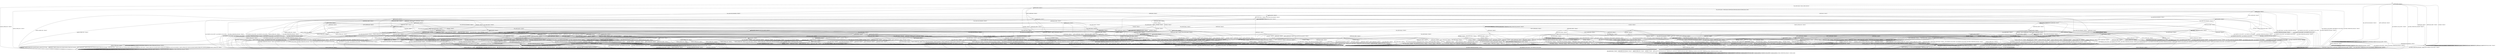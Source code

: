 digraph h10 {
s0 [label="s0"];
s1 [label="s1"];
s2 [label="s2"];
s6 [label="s6"];
s10 [label="s10"];
s59 [label="s59"];
s3 [label="s3"];
s4 [label="s4"];
s7 [label="s7"];
s8 [label="s8"];
s9 [label="s9"];
s11 [label="s11"];
s12 [label="s12"];
s5 [label="s5"];
s13 [label="s13"];
s14 [label="s14"];
s15 [label="s15"];
s16 [label="s16"];
s26 [label="s26"];
s27 [label="s27"];
s28 [label="s28"];
s29 [label="s29"];
s30 [label="s30"];
s31 [label="s31"];
s45 [label="s45"];
s17 [label="s17"];
s18 [label="s18"];
s19 [label="s19"];
s32 [label="s32"];
s33 [label="s33"];
s34 [label="s34"];
s41 [label="s41"];
s42 [label="s42"];
s46 [label="s46"];
s52 [label="s52"];
s60 [label="s60"];
s62 [label="s62"];
s67 [label="s67"];
s20 [label="s20"];
s21 [label="s21"];
s22 [label="s22"];
s23 [label="s23"];
s24 [label="s24"];
s35 [label="s35"];
s36 [label="s36"];
s43 [label="s43"];
s47 [label="s47"];
s48 [label="s48"];
s53 [label="s53"];
s61 [label="s61"];
s63 [label="s63"];
s65 [label="s65"];
s70 [label="s70"];
s71 [label="s71"];
s25 [label="s25"];
s37 [label="s37"];
s38 [label="s38"];
s39 [label="s39"];
s40 [label="s40"];
s49 [label="s49"];
s50 [label="s50"];
s51 [label="s51"];
s54 [label="s54"];
s55 [label="s55"];
s64 [label="s64"];
s72 [label="s72"];
s44 [label="s44"];
s56 [label="s56"];
s57 [label="s57"];
s58 [label="s58"];
s66 [label="s66"];
s68 [label="s68"];
s69 [label="s69"];
s0 -> s1 [label="RSA_CLIENT_HELLO / HELLO_VERIFY_REQUEST"];
s0 -> s2 [label="RSA_CLIENT_KEY_EXCHANGE / TIMEOUT"];
s0 -> s10 [label="CHANGE_CIPHER_SPEC / TIMEOUT"];
s0 -> s59 [label="FINISHED / TIMEOUT"];
s0 -> s0 [label="APPLICATION / TIMEOUT"];
s0 -> s59 [label="CERTIFICATE / TIMEOUT"];
s0 -> s2 [label="EMPTY_CERTIFICATE / TIMEOUT"];
s0 -> s59 [label="CERTIFICATE_VERIFY / TIMEOUT"];
s0 -> s6 [label="Alert(WARNING,CLOSE_NOTIFY) / TIMEOUT"];
s0 -> s6 [label="Alert(FATAL,UNEXPECTED_MESSAGE) / TIMEOUT"];
s1 -> s3 [label="RSA_CLIENT_HELLO / SERVER_HELLO,CERTIFICATE,CERTIFICATE_REQUEST,SERVER_HELLO_DONE"];
s1 -> s4 [label="RSA_CLIENT_KEY_EXCHANGE / TIMEOUT"];
s1 -> s10 [label="CHANGE_CIPHER_SPEC / TIMEOUT"];
s1 -> s8 [label="FINISHED / TIMEOUT"];
s1 -> s1 [label="APPLICATION / TIMEOUT"];
s1 -> s12 [label="CERTIFICATE / TIMEOUT"];
s1 -> s11 [label="EMPTY_CERTIFICATE / TIMEOUT"];
s1 -> s8 [label="CERTIFICATE_VERIFY / TIMEOUT"];
s1 -> s6 [label="Alert(WARNING,CLOSE_NOTIFY) / Alert(WARNING,CLOSE_NOTIFY)"];
s1 -> s6 [label="Alert(FATAL,UNEXPECTED_MESSAGE) / TIMEOUT"];
s2 -> s2 [label="RSA_CLIENT_HELLO / TIMEOUT"];
s2 -> s59 [label="RSA_CLIENT_KEY_EXCHANGE / TIMEOUT"];
s2 -> s9 [label="CHANGE_CIPHER_SPEC / TIMEOUT"];
s2 -> s2 [label="FINISHED / TIMEOUT"];
s2 -> s2 [label="APPLICATION / TIMEOUT"];
s2 -> s2 [label="CERTIFICATE / TIMEOUT"];
s2 -> s2 [label="EMPTY_CERTIFICATE / TIMEOUT"];
s2 -> s2 [label="CERTIFICATE_VERIFY / TIMEOUT"];
s2 -> s6 [label="Alert(WARNING,CLOSE_NOTIFY) / TIMEOUT"];
s2 -> s6 [label="Alert(FATAL,UNEXPECTED_MESSAGE) / TIMEOUT"];
s6 -> s7 [label="RSA_CLIENT_HELLO / TIMEOUT"];
s6 -> s7 [label="RSA_CLIENT_KEY_EXCHANGE / TIMEOUT"];
s6 -> s7 [label="CHANGE_CIPHER_SPEC / TIMEOUT"];
s6 -> s7 [label="FINISHED / TIMEOUT"];
s6 -> s7 [label="APPLICATION / TIMEOUT"];
s6 -> s7 [label="CERTIFICATE / TIMEOUT"];
s6 -> s7 [label="EMPTY_CERTIFICATE / TIMEOUT"];
s6 -> s7 [label="CERTIFICATE_VERIFY / TIMEOUT"];
s6 -> s7 [label="Alert(WARNING,CLOSE_NOTIFY) / TIMEOUT"];
s6 -> s7 [label="Alert(FATAL,UNEXPECTED_MESSAGE) / TIMEOUT"];
s10 -> s10 [label="RSA_CLIENT_HELLO / TIMEOUT"];
s10 -> s10 [label="RSA_CLIENT_KEY_EXCHANGE / TIMEOUT"];
s10 -> s10 [label="CHANGE_CIPHER_SPEC / TIMEOUT"];
s10 -> s10 [label="FINISHED / TIMEOUT"];
s10 -> s10 [label="APPLICATION / TIMEOUT"];
s10 -> s10 [label="CERTIFICATE / TIMEOUT"];
s10 -> s10 [label="EMPTY_CERTIFICATE / TIMEOUT"];
s10 -> s10 [label="CERTIFICATE_VERIFY / TIMEOUT"];
s10 -> s10 [label="Alert(WARNING,CLOSE_NOTIFY) / TIMEOUT"];
s10 -> s10 [label="Alert(FATAL,UNEXPECTED_MESSAGE) / TIMEOUT"];
s59 -> s59 [label="RSA_CLIENT_HELLO / TIMEOUT"];
s59 -> s59 [label="RSA_CLIENT_KEY_EXCHANGE / TIMEOUT"];
s59 -> s10 [label="CHANGE_CIPHER_SPEC / TIMEOUT"];
s59 -> s59 [label="FINISHED / TIMEOUT"];
s59 -> s59 [label="APPLICATION / TIMEOUT"];
s59 -> s59 [label="CERTIFICATE / TIMEOUT"];
s59 -> s59 [label="EMPTY_CERTIFICATE / TIMEOUT"];
s59 -> s59 [label="CERTIFICATE_VERIFY / TIMEOUT"];
s59 -> s6 [label="Alert(WARNING,CLOSE_NOTIFY) / TIMEOUT"];
s59 -> s6 [label="Alert(FATAL,UNEXPECTED_MESSAGE) / TIMEOUT"];
s3 -> s6 [label="RSA_CLIENT_HELLO / Alert(FATAL,UNEXPECTED_MESSAGE)"];
s3 -> s13 [label="RSA_CLIENT_KEY_EXCHANGE / TIMEOUT"];
s3 -> s10 [label="CHANGE_CIPHER_SPEC / TIMEOUT"];
s3 -> s8 [label="FINISHED / TIMEOUT"];
s3 -> s3 [label="APPLICATION / TIMEOUT"];
s3 -> s26 [label="CERTIFICATE / TIMEOUT"];
s3 -> s14 [label="EMPTY_CERTIFICATE / TIMEOUT"];
s3 -> s8 [label="CERTIFICATE_VERIFY / TIMEOUT"];
s3 -> s6 [label="Alert(WARNING,CLOSE_NOTIFY) / Alert(WARNING,CLOSE_NOTIFY)"];
s3 -> s6 [label="Alert(FATAL,UNEXPECTED_MESSAGE) / TIMEOUT"];
s4 -> s30 [label="RSA_CLIENT_HELLO / TIMEOUT"];
s4 -> s8 [label="RSA_CLIENT_KEY_EXCHANGE / TIMEOUT"];
s4 -> s5 [label="CHANGE_CIPHER_SPEC / TIMEOUT"];
s4 -> s15 [label="FINISHED / TIMEOUT"];
s4 -> s4 [label="APPLICATION / TIMEOUT"];
s4 -> s27 [label="CERTIFICATE / TIMEOUT"];
s4 -> s27 [label="EMPTY_CERTIFICATE / TIMEOUT"];
s4 -> s45 [label="CERTIFICATE_VERIFY / TIMEOUT"];
s4 -> s6 [label="Alert(WARNING,CLOSE_NOTIFY) / Alert(WARNING,CLOSE_NOTIFY)"];
s4 -> s6 [label="Alert(FATAL,UNEXPECTED_MESSAGE) / TIMEOUT"];
s7 -> s7 [label="RSA_CLIENT_HELLO / SOCKET_CLOSED"];
s7 -> s7 [label="RSA_CLIENT_KEY_EXCHANGE / SOCKET_CLOSED"];
s7 -> s7 [label="CHANGE_CIPHER_SPEC / SOCKET_CLOSED"];
s7 -> s7 [label="FINISHED / SOCKET_CLOSED"];
s7 -> s7 [label="APPLICATION / SOCKET_CLOSED"];
s7 -> s7 [label="CERTIFICATE / SOCKET_CLOSED"];
s7 -> s7 [label="EMPTY_CERTIFICATE / SOCKET_CLOSED"];
s7 -> s7 [label="CERTIFICATE_VERIFY / SOCKET_CLOSED"];
s7 -> s7 [label="Alert(WARNING,CLOSE_NOTIFY) / SOCKET_CLOSED"];
s7 -> s7 [label="Alert(FATAL,UNEXPECTED_MESSAGE) / SOCKET_CLOSED"];
s8 -> s8 [label="RSA_CLIENT_HELLO / TIMEOUT"];
s8 -> s8 [label="RSA_CLIENT_KEY_EXCHANGE / TIMEOUT"];
s8 -> s10 [label="CHANGE_CIPHER_SPEC / TIMEOUT"];
s8 -> s8 [label="FINISHED / TIMEOUT"];
s8 -> s8 [label="APPLICATION / TIMEOUT"];
s8 -> s8 [label="CERTIFICATE / TIMEOUT"];
s8 -> s8 [label="EMPTY_CERTIFICATE / TIMEOUT"];
s8 -> s8 [label="CERTIFICATE_VERIFY / TIMEOUT"];
s8 -> s6 [label="Alert(WARNING,CLOSE_NOTIFY) / Alert(WARNING,CLOSE_NOTIFY)"];
s8 -> s6 [label="Alert(FATAL,UNEXPECTED_MESSAGE) / TIMEOUT"];
s9 -> s6 [label="RSA_CLIENT_HELLO / TIMEOUT"];
s9 -> s6 [label="RSA_CLIENT_KEY_EXCHANGE / TIMEOUT"];
s9 -> s10 [label="CHANGE_CIPHER_SPEC / TIMEOUT"];
s9 -> s6 [label="FINISHED / TIMEOUT"];
s9 -> s9 [label="APPLICATION / TIMEOUT"];
s9 -> s6 [label="CERTIFICATE / TIMEOUT"];
s9 -> s6 [label="EMPTY_CERTIFICATE / TIMEOUT"];
s9 -> s6 [label="CERTIFICATE_VERIFY / TIMEOUT"];
s9 -> s9 [label="Alert(WARNING,CLOSE_NOTIFY) / TIMEOUT"];
s9 -> s9 [label="Alert(FATAL,UNEXPECTED_MESSAGE) / TIMEOUT"];
s11 -> s31 [label="RSA_CLIENT_HELLO / TIMEOUT"];
s11 -> s27 [label="RSA_CLIENT_KEY_EXCHANGE / TIMEOUT"];
s11 -> s5 [label="CHANGE_CIPHER_SPEC / TIMEOUT"];
s11 -> s16 [label="FINISHED / TIMEOUT"];
s11 -> s11 [label="APPLICATION / TIMEOUT"];
s11 -> s8 [label="CERTIFICATE / TIMEOUT"];
s11 -> s8 [label="EMPTY_CERTIFICATE / TIMEOUT"];
s11 -> s28 [label="CERTIFICATE_VERIFY / TIMEOUT"];
s11 -> s6 [label="Alert(WARNING,CLOSE_NOTIFY) / Alert(WARNING,CLOSE_NOTIFY)"];
s11 -> s6 [label="Alert(FATAL,UNEXPECTED_MESSAGE) / TIMEOUT"];
s12 -> s12 [label="RSA_CLIENT_HELLO / TIMEOUT"];
s12 -> s26 [label="RSA_CLIENT_KEY_EXCHANGE / TIMEOUT"];
s12 -> s10 [label="CHANGE_CIPHER_SPEC / TIMEOUT"];
s12 -> s29 [label="FINISHED / TIMEOUT"];
s12 -> s12 [label="APPLICATION / TIMEOUT"];
s12 -> s8 [label="CERTIFICATE / TIMEOUT"];
s12 -> s8 [label="EMPTY_CERTIFICATE / TIMEOUT"];
s12 -> s28 [label="CERTIFICATE_VERIFY / TIMEOUT"];
s12 -> s6 [label="Alert(WARNING,CLOSE_NOTIFY) / Alert(WARNING,CLOSE_NOTIFY)"];
s12 -> s6 [label="Alert(FATAL,UNEXPECTED_MESSAGE) / TIMEOUT"];
s5 -> s6 [label="RSA_CLIENT_HELLO / Alert(FATAL,UNEXPECTED_MESSAGE)"];
s5 -> s6 [label="RSA_CLIENT_KEY_EXCHANGE / Alert(FATAL,UNEXPECTED_MESSAGE)"];
s5 -> s10 [label="CHANGE_CIPHER_SPEC / TIMEOUT"];
s5 -> s6 [label="FINISHED / Alert(FATAL,UNEXPECTED_MESSAGE)"];
s5 -> s5 [label="APPLICATION / TIMEOUT"];
s5 -> s6 [label="CERTIFICATE / Alert(FATAL,UNEXPECTED_MESSAGE)"];
s5 -> s6 [label="EMPTY_CERTIFICATE / Alert(FATAL,UNEXPECTED_MESSAGE)"];
s5 -> s6 [label="CERTIFICATE_VERIFY / Alert(FATAL,UNEXPECTED_MESSAGE)"];
s5 -> s5 [label="Alert(WARNING,CLOSE_NOTIFY) / TIMEOUT"];
s5 -> s5 [label="Alert(FATAL,UNEXPECTED_MESSAGE) / TIMEOUT"];
s13 -> s30 [label="RSA_CLIENT_HELLO / TIMEOUT"];
s13 -> s8 [label="RSA_CLIENT_KEY_EXCHANGE / TIMEOUT"];
s13 -> s17 [label="CHANGE_CIPHER_SPEC / TIMEOUT"];
s13 -> s15 [label="FINISHED / TIMEOUT"];
s13 -> s13 [label="APPLICATION / TIMEOUT"];
s13 -> s32 [label="CERTIFICATE / TIMEOUT"];
s13 -> s13 [label="EMPTY_CERTIFICATE / TIMEOUT"];
s13 -> s18 [label="CERTIFICATE_VERIFY / TIMEOUT"];
s13 -> s6 [label="Alert(WARNING,CLOSE_NOTIFY) / Alert(WARNING,CLOSE_NOTIFY)"];
s13 -> s6 [label="Alert(FATAL,UNEXPECTED_MESSAGE) / TIMEOUT"];
s14 -> s31 [label="RSA_CLIENT_HELLO / TIMEOUT"];
s14 -> s13 [label="RSA_CLIENT_KEY_EXCHANGE / TIMEOUT"];
s14 -> s5 [label="CHANGE_CIPHER_SPEC / TIMEOUT"];
s14 -> s16 [label="FINISHED / TIMEOUT"];
s14 -> s14 [label="APPLICATION / TIMEOUT"];
s14 -> s8 [label="CERTIFICATE / TIMEOUT"];
s14 -> s8 [label="EMPTY_CERTIFICATE / TIMEOUT"];
s14 -> s19 [label="CERTIFICATE_VERIFY / TIMEOUT"];
s14 -> s6 [label="Alert(WARNING,CLOSE_NOTIFY) / Alert(WARNING,CLOSE_NOTIFY)"];
s14 -> s6 [label="Alert(FATAL,UNEXPECTED_MESSAGE) / TIMEOUT"];
s15 -> s33 [label="RSA_CLIENT_HELLO / TIMEOUT"];
s15 -> s8 [label="RSA_CLIENT_KEY_EXCHANGE / TIMEOUT"];
s15 -> s5 [label="CHANGE_CIPHER_SPEC / TIMEOUT"];
s15 -> s8 [label="FINISHED / TIMEOUT"];
s15 -> s15 [label="APPLICATION / TIMEOUT"];
s15 -> s46 [label="CERTIFICATE / TIMEOUT"];
s15 -> s46 [label="EMPTY_CERTIFICATE / TIMEOUT"];
s15 -> s67 [label="CERTIFICATE_VERIFY / TIMEOUT"];
s15 -> s6 [label="Alert(WARNING,CLOSE_NOTIFY) / Alert(WARNING,CLOSE_NOTIFY)"];
s15 -> s6 [label="Alert(FATAL,UNEXPECTED_MESSAGE) / TIMEOUT"];
s16 -> s34 [label="RSA_CLIENT_HELLO / TIMEOUT"];
s16 -> s46 [label="RSA_CLIENT_KEY_EXCHANGE / TIMEOUT"];
s16 -> s5 [label="CHANGE_CIPHER_SPEC / TIMEOUT"];
s16 -> s8 [label="FINISHED / TIMEOUT"];
s16 -> s16 [label="APPLICATION / TIMEOUT"];
s16 -> s8 [label="CERTIFICATE / TIMEOUT"];
s16 -> s8 [label="EMPTY_CERTIFICATE / TIMEOUT"];
s16 -> s60 [label="CERTIFICATE_VERIFY / TIMEOUT"];
s16 -> s6 [label="Alert(WARNING,CLOSE_NOTIFY) / Alert(WARNING,CLOSE_NOTIFY)"];
s16 -> s6 [label="Alert(FATAL,UNEXPECTED_MESSAGE) / TIMEOUT"];
s26 -> s12 [label="RSA_CLIENT_HELLO / TIMEOUT"];
s26 -> s8 [label="RSA_CLIENT_KEY_EXCHANGE / TIMEOUT"];
s26 -> s10 [label="CHANGE_CIPHER_SPEC / TIMEOUT"];
s26 -> s29 [label="FINISHED / TIMEOUT"];
s26 -> s26 [label="APPLICATION / TIMEOUT"];
s26 -> s8 [label="CERTIFICATE / TIMEOUT"];
s26 -> s8 [label="EMPTY_CERTIFICATE / TIMEOUT"];
s26 -> s62 [label="CERTIFICATE_VERIFY / TIMEOUT"];
s26 -> s6 [label="Alert(WARNING,CLOSE_NOTIFY) / Alert(WARNING,CLOSE_NOTIFY)"];
s26 -> s6 [label="Alert(FATAL,UNEXPECTED_MESSAGE) / TIMEOUT"];
s27 -> s41 [label="RSA_CLIENT_HELLO / TIMEOUT"];
s27 -> s8 [label="RSA_CLIENT_KEY_EXCHANGE / TIMEOUT"];
s27 -> s5 [label="CHANGE_CIPHER_SPEC / TIMEOUT"];
s27 -> s46 [label="FINISHED / TIMEOUT"];
s27 -> s27 [label="APPLICATION / TIMEOUT"];
s27 -> s8 [label="CERTIFICATE / TIMEOUT"];
s27 -> s8 [label="EMPTY_CERTIFICATE / TIMEOUT"];
s27 -> s62 [label="CERTIFICATE_VERIFY / TIMEOUT"];
s27 -> s6 [label="Alert(WARNING,CLOSE_NOTIFY) / Alert(WARNING,CLOSE_NOTIFY)"];
s27 -> s6 [label="Alert(FATAL,UNEXPECTED_MESSAGE) / TIMEOUT"];
s28 -> s42 [label="RSA_CLIENT_HELLO / TIMEOUT"];
s28 -> s62 [label="RSA_CLIENT_KEY_EXCHANGE / TIMEOUT"];
s28 -> s5 [label="CHANGE_CIPHER_SPEC / TIMEOUT"];
s28 -> s60 [label="FINISHED / TIMEOUT"];
s28 -> s28 [label="APPLICATION / TIMEOUT"];
s28 -> s8 [label="CERTIFICATE / TIMEOUT"];
s28 -> s8 [label="EMPTY_CERTIFICATE / TIMEOUT"];
s28 -> s8 [label="CERTIFICATE_VERIFY / TIMEOUT"];
s28 -> s6 [label="Alert(WARNING,CLOSE_NOTIFY) / Alert(WARNING,CLOSE_NOTIFY)"];
s28 -> s6 [label="Alert(FATAL,UNEXPECTED_MESSAGE) / TIMEOUT"];
s29 -> s29 [label="RSA_CLIENT_HELLO / TIMEOUT"];
s29 -> s68 [label="RSA_CLIENT_KEY_EXCHANGE / TIMEOUT"];
s29 -> s10 [label="CHANGE_CIPHER_SPEC / TIMEOUT"];
s29 -> s8 [label="FINISHED / TIMEOUT"];
s29 -> s29 [label="APPLICATION / TIMEOUT"];
s29 -> s8 [label="CERTIFICATE / TIMEOUT"];
s29 -> s8 [label="EMPTY_CERTIFICATE / TIMEOUT"];
s29 -> s60 [label="CERTIFICATE_VERIFY / TIMEOUT"];
s29 -> s6 [label="Alert(WARNING,CLOSE_NOTIFY) / Alert(WARNING,CLOSE_NOTIFY)"];
s29 -> s6 [label="Alert(FATAL,UNEXPECTED_MESSAGE) / TIMEOUT"];
s30 -> s8 [label="RSA_CLIENT_HELLO / TIMEOUT"];
s30 -> s8 [label="RSA_CLIENT_KEY_EXCHANGE / TIMEOUT"];
s30 -> s5 [label="CHANGE_CIPHER_SPEC / TIMEOUT"];
s30 -> s33 [label="FINISHED / TIMEOUT"];
s30 -> s30 [label="APPLICATION / TIMEOUT"];
s30 -> s41 [label="CERTIFICATE / TIMEOUT"];
s30 -> s41 [label="EMPTY_CERTIFICATE / TIMEOUT"];
s30 -> s52 [label="CERTIFICATE_VERIFY / TIMEOUT"];
s30 -> s6 [label="Alert(WARNING,CLOSE_NOTIFY) / Alert(WARNING,CLOSE_NOTIFY)"];
s30 -> s6 [label="Alert(FATAL,UNEXPECTED_MESSAGE) / TIMEOUT"];
s31 -> s8 [label="RSA_CLIENT_HELLO / TIMEOUT"];
s31 -> s41 [label="RSA_CLIENT_KEY_EXCHANGE / TIMEOUT"];
s31 -> s5 [label="CHANGE_CIPHER_SPEC / TIMEOUT"];
s31 -> s34 [label="FINISHED / TIMEOUT"];
s31 -> s31 [label="APPLICATION / TIMEOUT"];
s31 -> s8 [label="CERTIFICATE / TIMEOUT"];
s31 -> s8 [label="EMPTY_CERTIFICATE / TIMEOUT"];
s31 -> s42 [label="CERTIFICATE_VERIFY / TIMEOUT"];
s31 -> s6 [label="Alert(WARNING,CLOSE_NOTIFY) / Alert(WARNING,CLOSE_NOTIFY)"];
s31 -> s6 [label="Alert(FATAL,UNEXPECTED_MESSAGE) / TIMEOUT"];
s45 -> s52 [label="RSA_CLIENT_HELLO / TIMEOUT"];
s45 -> s8 [label="RSA_CLIENT_KEY_EXCHANGE / TIMEOUT"];
s45 -> s5 [label="CHANGE_CIPHER_SPEC / TIMEOUT"];
s45 -> s67 [label="FINISHED / TIMEOUT"];
s45 -> s45 [label="APPLICATION / TIMEOUT"];
s45 -> s62 [label="CERTIFICATE / TIMEOUT"];
s45 -> s62 [label="EMPTY_CERTIFICATE / TIMEOUT"];
s45 -> s8 [label="CERTIFICATE_VERIFY / TIMEOUT"];
s45 -> s6 [label="Alert(WARNING,CLOSE_NOTIFY) / Alert(WARNING,CLOSE_NOTIFY)"];
s45 -> s6 [label="Alert(FATAL,UNEXPECTED_MESSAGE) / TIMEOUT"];
s17 -> s20 [label="RSA_CLIENT_HELLO / TIMEOUT"];
s17 -> s8 [label="RSA_CLIENT_KEY_EXCHANGE / TIMEOUT"];
s17 -> s10 [label="CHANGE_CIPHER_SPEC / TIMEOUT"];
s17 -> s21 [label="FINISHED / CHANGE_CIPHER_SPEC,FINISHED,CHANGE_CIPHER_SPEC,FINISHED"];
s17 -> s17 [label="APPLICATION / TIMEOUT"];
s17 -> s22 [label="CERTIFICATE / TIMEOUT"];
s17 -> s47 [label="EMPTY_CERTIFICATE / TIMEOUT"];
s17 -> s23 [label="CERTIFICATE_VERIFY / TIMEOUT"];
s17 -> s17 [label="Alert(WARNING,CLOSE_NOTIFY) / TIMEOUT"];
s17 -> s17 [label="Alert(FATAL,UNEXPECTED_MESSAGE) / TIMEOUT"];
s18 -> s35 [label="RSA_CLIENT_HELLO / TIMEOUT"];
s18 -> s8 [label="RSA_CLIENT_KEY_EXCHANGE / TIMEOUT"];
s18 -> s24 [label="CHANGE_CIPHER_SPEC / TIMEOUT"];
s18 -> s48 [label="FINISHED / TIMEOUT"];
s18 -> s18 [label="APPLICATION / TIMEOUT"];
s18 -> s61 [label="CERTIFICATE / TIMEOUT"];
s18 -> s61 [label="EMPTY_CERTIFICATE / TIMEOUT"];
s18 -> s8 [label="CERTIFICATE_VERIFY / TIMEOUT"];
s18 -> s6 [label="Alert(WARNING,CLOSE_NOTIFY) / Alert(WARNING,CLOSE_NOTIFY)"];
s18 -> s6 [label="Alert(FATAL,UNEXPECTED_MESSAGE) / TIMEOUT"];
s19 -> s36 [label="RSA_CLIENT_HELLO / TIMEOUT"];
s19 -> s61 [label="RSA_CLIENT_KEY_EXCHANGE / TIMEOUT"];
s19 -> s24 [label="CHANGE_CIPHER_SPEC / TIMEOUT"];
s19 -> s19 [label="FINISHED / TIMEOUT"];
s19 -> s19 [label="APPLICATION / TIMEOUT"];
s19 -> s8 [label="CERTIFICATE / TIMEOUT"];
s19 -> s8 [label="EMPTY_CERTIFICATE / TIMEOUT"];
s19 -> s8 [label="CERTIFICATE_VERIFY / TIMEOUT"];
s19 -> s6 [label="Alert(WARNING,CLOSE_NOTIFY) / Alert(WARNING,CLOSE_NOTIFY)"];
s19 -> s6 [label="Alert(FATAL,UNEXPECTED_MESSAGE) / TIMEOUT"];
s32 -> s41 [label="RSA_CLIENT_HELLO / TIMEOUT"];
s32 -> s8 [label="RSA_CLIENT_KEY_EXCHANGE / TIMEOUT"];
s32 -> s43 [label="CHANGE_CIPHER_SPEC / TIMEOUT"];
s32 -> s46 [label="FINISHED / TIMEOUT"];
s32 -> s32 [label="APPLICATION / TIMEOUT"];
s32 -> s8 [label="CERTIFICATE / TIMEOUT"];
s32 -> s8 [label="EMPTY_CERTIFICATE / TIMEOUT"];
s32 -> s32 [label="CERTIFICATE_VERIFY / TIMEOUT"];
s32 -> s6 [label="Alert(WARNING,CLOSE_NOTIFY) / Alert(WARNING,CLOSE_NOTIFY)"];
s32 -> s6 [label="Alert(FATAL,UNEXPECTED_MESSAGE) / TIMEOUT"];
s33 -> s8 [label="RSA_CLIENT_HELLO / TIMEOUT"];
s33 -> s8 [label="RSA_CLIENT_KEY_EXCHANGE / TIMEOUT"];
s33 -> s5 [label="CHANGE_CIPHER_SPEC / TIMEOUT"];
s33 -> s8 [label="FINISHED / TIMEOUT"];
s33 -> s33 [label="APPLICATION / TIMEOUT"];
s33 -> s53 [label="CERTIFICATE / TIMEOUT"];
s33 -> s53 [label="EMPTY_CERTIFICATE / TIMEOUT"];
s33 -> s70 [label="CERTIFICATE_VERIFY / TIMEOUT"];
s33 -> s6 [label="Alert(WARNING,CLOSE_NOTIFY) / Alert(WARNING,CLOSE_NOTIFY)"];
s33 -> s6 [label="Alert(FATAL,UNEXPECTED_MESSAGE) / TIMEOUT"];
s34 -> s8 [label="RSA_CLIENT_HELLO / TIMEOUT"];
s34 -> s53 [label="RSA_CLIENT_KEY_EXCHANGE / TIMEOUT"];
s34 -> s5 [label="CHANGE_CIPHER_SPEC / TIMEOUT"];
s34 -> s8 [label="FINISHED / TIMEOUT"];
s34 -> s34 [label="APPLICATION / TIMEOUT"];
s34 -> s8 [label="CERTIFICATE / TIMEOUT"];
s34 -> s8 [label="EMPTY_CERTIFICATE / TIMEOUT"];
s34 -> s63 [label="CERTIFICATE_VERIFY / TIMEOUT"];
s34 -> s6 [label="Alert(WARNING,CLOSE_NOTIFY) / Alert(WARNING,CLOSE_NOTIFY)"];
s34 -> s6 [label="Alert(FATAL,UNEXPECTED_MESSAGE) / TIMEOUT"];
s41 -> s8 [label="RSA_CLIENT_HELLO / TIMEOUT"];
s41 -> s8 [label="RSA_CLIENT_KEY_EXCHANGE / TIMEOUT"];
s41 -> s5 [label="CHANGE_CIPHER_SPEC / TIMEOUT"];
s41 -> s53 [label="FINISHED / TIMEOUT"];
s41 -> s41 [label="APPLICATION / TIMEOUT"];
s41 -> s8 [label="CERTIFICATE / TIMEOUT"];
s41 -> s8 [label="EMPTY_CERTIFICATE / TIMEOUT"];
s41 -> s65 [label="CERTIFICATE_VERIFY / TIMEOUT"];
s41 -> s6 [label="Alert(WARNING,CLOSE_NOTIFY) / Alert(WARNING,CLOSE_NOTIFY)"];
s41 -> s6 [label="Alert(FATAL,UNEXPECTED_MESSAGE) / TIMEOUT"];
s42 -> s8 [label="RSA_CLIENT_HELLO / TIMEOUT"];
s42 -> s65 [label="RSA_CLIENT_KEY_EXCHANGE / TIMEOUT"];
s42 -> s5 [label="CHANGE_CIPHER_SPEC / TIMEOUT"];
s42 -> s63 [label="FINISHED / TIMEOUT"];
s42 -> s42 [label="APPLICATION / TIMEOUT"];
s42 -> s8 [label="CERTIFICATE / TIMEOUT"];
s42 -> s8 [label="EMPTY_CERTIFICATE / TIMEOUT"];
s42 -> s8 [label="CERTIFICATE_VERIFY / TIMEOUT"];
s42 -> s6 [label="Alert(WARNING,CLOSE_NOTIFY) / Alert(WARNING,CLOSE_NOTIFY)"];
s42 -> s6 [label="Alert(FATAL,UNEXPECTED_MESSAGE) / TIMEOUT"];
s46 -> s53 [label="RSA_CLIENT_HELLO / TIMEOUT"];
s46 -> s8 [label="RSA_CLIENT_KEY_EXCHANGE / TIMEOUT"];
s46 -> s5 [label="CHANGE_CIPHER_SPEC / TIMEOUT"];
s46 -> s8 [label="FINISHED / TIMEOUT"];
s46 -> s46 [label="APPLICATION / TIMEOUT"];
s46 -> s8 [label="CERTIFICATE / TIMEOUT"];
s46 -> s8 [label="EMPTY_CERTIFICATE / TIMEOUT"];
s46 -> s71 [label="CERTIFICATE_VERIFY / TIMEOUT"];
s46 -> s6 [label="Alert(WARNING,CLOSE_NOTIFY) / Alert(WARNING,CLOSE_NOTIFY)"];
s46 -> s6 [label="Alert(FATAL,UNEXPECTED_MESSAGE) / TIMEOUT"];
s52 -> s8 [label="RSA_CLIENT_HELLO / TIMEOUT"];
s52 -> s8 [label="RSA_CLIENT_KEY_EXCHANGE / TIMEOUT"];
s52 -> s5 [label="CHANGE_CIPHER_SPEC / TIMEOUT"];
s52 -> s70 [label="FINISHED / TIMEOUT"];
s52 -> s52 [label="APPLICATION / TIMEOUT"];
s52 -> s65 [label="CERTIFICATE / TIMEOUT"];
s52 -> s65 [label="EMPTY_CERTIFICATE / TIMEOUT"];
s52 -> s8 [label="CERTIFICATE_VERIFY / TIMEOUT"];
s52 -> s6 [label="Alert(WARNING,CLOSE_NOTIFY) / Alert(WARNING,CLOSE_NOTIFY)"];
s52 -> s6 [label="Alert(FATAL,UNEXPECTED_MESSAGE) / TIMEOUT"];
s60 -> s63 [label="RSA_CLIENT_HELLO / TIMEOUT"];
s60 -> s71 [label="RSA_CLIENT_KEY_EXCHANGE / TIMEOUT"];
s60 -> s5 [label="CHANGE_CIPHER_SPEC / TIMEOUT"];
s60 -> s8 [label="FINISHED / TIMEOUT"];
s60 -> s60 [label="APPLICATION / TIMEOUT"];
s60 -> s8 [label="CERTIFICATE / TIMEOUT"];
s60 -> s8 [label="EMPTY_CERTIFICATE / TIMEOUT"];
s60 -> s8 [label="CERTIFICATE_VERIFY / TIMEOUT"];
s60 -> s6 [label="Alert(WARNING,CLOSE_NOTIFY) / Alert(WARNING,CLOSE_NOTIFY)"];
s60 -> s6 [label="Alert(FATAL,UNEXPECTED_MESSAGE) / TIMEOUT"];
s62 -> s42 [label="RSA_CLIENT_HELLO / TIMEOUT"];
s62 -> s32 [label="RSA_CLIENT_KEY_EXCHANGE / TIMEOUT"];
s62 -> s5 [label="CHANGE_CIPHER_SPEC / TIMEOUT"];
s62 -> s60 [label="FINISHED / TIMEOUT"];
s62 -> s62 [label="APPLICATION / TIMEOUT"];
s62 -> s8 [label="CERTIFICATE / TIMEOUT"];
s62 -> s8 [label="EMPTY_CERTIFICATE / TIMEOUT"];
s62 -> s8 [label="CERTIFICATE_VERIFY / TIMEOUT"];
s62 -> s6 [label="Alert(WARNING,CLOSE_NOTIFY) / Alert(WARNING,CLOSE_NOTIFY)"];
s62 -> s6 [label="Alert(FATAL,UNEXPECTED_MESSAGE) / TIMEOUT"];
s67 -> s70 [label="RSA_CLIENT_HELLO / TIMEOUT"];
s67 -> s8 [label="RSA_CLIENT_KEY_EXCHANGE / TIMEOUT"];
s67 -> s5 [label="CHANGE_CIPHER_SPEC / TIMEOUT"];
s67 -> s8 [label="FINISHED / TIMEOUT"];
s67 -> s67 [label="APPLICATION / TIMEOUT"];
s67 -> s71 [label="CERTIFICATE / TIMEOUT"];
s67 -> s71 [label="EMPTY_CERTIFICATE / TIMEOUT"];
s67 -> s8 [label="CERTIFICATE_VERIFY / TIMEOUT"];
s67 -> s6 [label="Alert(WARNING,CLOSE_NOTIFY) / Alert(WARNING,CLOSE_NOTIFY)"];
s67 -> s6 [label="Alert(FATAL,UNEXPECTED_MESSAGE) / TIMEOUT"];
s20 -> s8 [label="RSA_CLIENT_HELLO / TIMEOUT"];
s20 -> s8 [label="RSA_CLIENT_KEY_EXCHANGE / TIMEOUT"];
s20 -> s5 [label="CHANGE_CIPHER_SPEC / TIMEOUT"];
s20 -> s25 [label="FINISHED / TIMEOUT"];
s20 -> s8 [label="APPLICATION / TIMEOUT"];
s20 -> s49 [label="CERTIFICATE / TIMEOUT"];
s20 -> s49 [label="EMPTY_CERTIFICATE / TIMEOUT"];
s20 -> s50 [label="CERTIFICATE_VERIFY / TIMEOUT"];
s20 -> s6 [label="Alert(WARNING,CLOSE_NOTIFY) / Alert(WARNING,CLOSE_NOTIFY)"];
s20 -> s6 [label="Alert(FATAL,UNEXPECTED_MESSAGE) / TIMEOUT"];
s21 -> s21 [label="RSA_CLIENT_HELLO / TIMEOUT"];
s21 -> s21 [label="RSA_CLIENT_KEY_EXCHANGE / TIMEOUT"];
s21 -> s10 [label="CHANGE_CIPHER_SPEC / TIMEOUT"];
s21 -> s21 [label="FINISHED / TIMEOUT"];
s21 -> s6 [label="APPLICATION / APPLICATION"];
s21 -> s21 [label="CERTIFICATE / TIMEOUT"];
s21 -> s21 [label="EMPTY_CERTIFICATE / TIMEOUT"];
s21 -> s21 [label="CERTIFICATE_VERIFY / TIMEOUT"];
s21 -> s6 [label="Alert(WARNING,CLOSE_NOTIFY) / TIMEOUT"];
s21 -> s6 [label="Alert(FATAL,UNEXPECTED_MESSAGE) / TIMEOUT"];
s22 -> s49 [label="RSA_CLIENT_HELLO / TIMEOUT"];
s22 -> s8 [label="RSA_CLIENT_KEY_EXCHANGE / TIMEOUT"];
s22 -> s5 [label="CHANGE_CIPHER_SPEC / TIMEOUT"];
s22 -> s37 [label="FINISHED / TIMEOUT"];
s22 -> s8 [label="APPLICATION / TIMEOUT"];
s22 -> s8 [label="CERTIFICATE / TIMEOUT"];
s22 -> s8 [label="EMPTY_CERTIFICATE / TIMEOUT"];
s22 -> s38 [label="CERTIFICATE_VERIFY / TIMEOUT"];
s22 -> s6 [label="Alert(WARNING,CLOSE_NOTIFY) / Alert(WARNING,CLOSE_NOTIFY)"];
s22 -> s6 [label="Alert(FATAL,UNEXPECTED_MESSAGE) / TIMEOUT"];
s23 -> s39 [label="RSA_CLIENT_HELLO / TIMEOUT"];
s23 -> s8 [label="RSA_CLIENT_KEY_EXCHANGE / TIMEOUT"];
s23 -> s24 [label="CHANGE_CIPHER_SPEC / TIMEOUT"];
s23 -> s51 [label="FINISHED / TIMEOUT"];
s23 -> s8 [label="APPLICATION / TIMEOUT"];
s23 -> s40 [label="CERTIFICATE / TIMEOUT"];
s23 -> s40 [label="EMPTY_CERTIFICATE / TIMEOUT"];
s23 -> s8 [label="CERTIFICATE_VERIFY / TIMEOUT"];
s23 -> s6 [label="Alert(WARNING,CLOSE_NOTIFY) / Alert(WARNING,CLOSE_NOTIFY)"];
s23 -> s6 [label="Alert(FATAL,UNEXPECTED_MESSAGE) / TIMEOUT"];
s24 -> s6 [label="RSA_CLIENT_HELLO / Alert(FATAL,HANDSHAKE_FAILURE)"];
s24 -> s6 [label="RSA_CLIENT_KEY_EXCHANGE / Alert(FATAL,HANDSHAKE_FAILURE)"];
s24 -> s10 [label="CHANGE_CIPHER_SPEC / TIMEOUT"];
s24 -> s6 [label="FINISHED / Alert(FATAL,HANDSHAKE_FAILURE)"];
s24 -> s24 [label="APPLICATION / TIMEOUT"];
s24 -> s6 [label="CERTIFICATE / Alert(FATAL,HANDSHAKE_FAILURE)"];
s24 -> s6 [label="EMPTY_CERTIFICATE / Alert(FATAL,HANDSHAKE_FAILURE)"];
s24 -> s6 [label="CERTIFICATE_VERIFY / Alert(FATAL,HANDSHAKE_FAILURE)"];
s24 -> s24 [label="Alert(WARNING,CLOSE_NOTIFY) / TIMEOUT"];
s24 -> s24 [label="Alert(FATAL,UNEXPECTED_MESSAGE) / TIMEOUT"];
s35 -> s8 [label="RSA_CLIENT_HELLO / TIMEOUT"];
s35 -> s8 [label="RSA_CLIENT_KEY_EXCHANGE / TIMEOUT"];
s35 -> s24 [label="CHANGE_CIPHER_SPEC / TIMEOUT"];
s35 -> s54 [label="FINISHED / TIMEOUT"];
s35 -> s35 [label="APPLICATION / TIMEOUT"];
s35 -> s64 [label="CERTIFICATE / TIMEOUT"];
s35 -> s64 [label="EMPTY_CERTIFICATE / TIMEOUT"];
s35 -> s8 [label="CERTIFICATE_VERIFY / TIMEOUT"];
s35 -> s6 [label="Alert(WARNING,CLOSE_NOTIFY) / Alert(WARNING,CLOSE_NOTIFY)"];
s35 -> s6 [label="Alert(FATAL,UNEXPECTED_MESSAGE) / TIMEOUT"];
s36 -> s8 [label="RSA_CLIENT_HELLO / TIMEOUT"];
s36 -> s64 [label="RSA_CLIENT_KEY_EXCHANGE / TIMEOUT"];
s36 -> s24 [label="CHANGE_CIPHER_SPEC / TIMEOUT"];
s36 -> s55 [label="FINISHED / TIMEOUT"];
s36 -> s36 [label="APPLICATION / TIMEOUT"];
s36 -> s8 [label="CERTIFICATE / TIMEOUT"];
s36 -> s8 [label="EMPTY_CERTIFICATE / TIMEOUT"];
s36 -> s8 [label="CERTIFICATE_VERIFY / TIMEOUT"];
s36 -> s6 [label="Alert(WARNING,CLOSE_NOTIFY) / Alert(WARNING,CLOSE_NOTIFY)"];
s36 -> s6 [label="Alert(FATAL,UNEXPECTED_MESSAGE) / TIMEOUT"];
s43 -> s8 [label="RSA_CLIENT_HELLO / TIMEOUT"];
s43 -> s8 [label="RSA_CLIENT_KEY_EXCHANGE / TIMEOUT"];
s43 -> s10 [label="CHANGE_CIPHER_SPEC / TIMEOUT"];
s43 -> s21 [label="FINISHED / CHANGE_CIPHER_SPEC,FINISHED,CHANGE_CIPHER_SPEC,FINISHED"];
s43 -> s43 [label="APPLICATION / TIMEOUT"];
s43 -> s8 [label="CERTIFICATE / TIMEOUT"];
s43 -> s8 [label="EMPTY_CERTIFICATE / TIMEOUT"];
s43 -> s8 [label="CERTIFICATE_VERIFY / TIMEOUT"];
s43 -> s43 [label="Alert(WARNING,CLOSE_NOTIFY) / TIMEOUT"];
s43 -> s43 [label="Alert(FATAL,UNEXPECTED_MESSAGE) / TIMEOUT"];
s47 -> s49 [label="RSA_CLIENT_HELLO / TIMEOUT"];
s47 -> s8 [label="RSA_CLIENT_KEY_EXCHANGE / TIMEOUT"];
s47 -> s5 [label="CHANGE_CIPHER_SPEC / TIMEOUT"];
s47 -> s37 [label="FINISHED / TIMEOUT"];
s47 -> s8 [label="APPLICATION / TIMEOUT"];
s47 -> s8 [label="CERTIFICATE / TIMEOUT"];
s47 -> s8 [label="EMPTY_CERTIFICATE / TIMEOUT"];
s47 -> s40 [label="CERTIFICATE_VERIFY / TIMEOUT"];
s47 -> s6 [label="Alert(WARNING,CLOSE_NOTIFY) / Alert(WARNING,CLOSE_NOTIFY)"];
s47 -> s6 [label="Alert(FATAL,UNEXPECTED_MESSAGE) / TIMEOUT"];
s48 -> s54 [label="RSA_CLIENT_HELLO / TIMEOUT"];
s48 -> s8 [label="RSA_CLIENT_KEY_EXCHANGE / TIMEOUT"];
s48 -> s24 [label="CHANGE_CIPHER_SPEC / TIMEOUT"];
s48 -> s8 [label="FINISHED / TIMEOUT"];
s48 -> s48 [label="APPLICATION / TIMEOUT"];
s48 -> s58 [label="CERTIFICATE / TIMEOUT"];
s48 -> s58 [label="EMPTY_CERTIFICATE / TIMEOUT"];
s48 -> s8 [label="CERTIFICATE_VERIFY / TIMEOUT"];
s48 -> s6 [label="Alert(WARNING,CLOSE_NOTIFY) / Alert(WARNING,CLOSE_NOTIFY)"];
s48 -> s6 [label="Alert(FATAL,UNEXPECTED_MESSAGE) / TIMEOUT"];
s53 -> s8 [label="RSA_CLIENT_HELLO / TIMEOUT"];
s53 -> s8 [label="RSA_CLIENT_KEY_EXCHANGE / TIMEOUT"];
s53 -> s5 [label="CHANGE_CIPHER_SPEC / TIMEOUT"];
s53 -> s8 [label="FINISHED / TIMEOUT"];
s53 -> s53 [label="APPLICATION / TIMEOUT"];
s53 -> s8 [label="CERTIFICATE / TIMEOUT"];
s53 -> s8 [label="EMPTY_CERTIFICATE / TIMEOUT"];
s53 -> s72 [label="CERTIFICATE_VERIFY / TIMEOUT"];
s53 -> s6 [label="Alert(WARNING,CLOSE_NOTIFY) / Alert(WARNING,CLOSE_NOTIFY)"];
s53 -> s6 [label="Alert(FATAL,UNEXPECTED_MESSAGE) / TIMEOUT"];
s61 -> s64 [label="RSA_CLIENT_HELLO / TIMEOUT"];
s61 -> s8 [label="RSA_CLIENT_KEY_EXCHANGE / TIMEOUT"];
s61 -> s24 [label="CHANGE_CIPHER_SPEC / TIMEOUT"];
s61 -> s58 [label="FINISHED / TIMEOUT"];
s61 -> s61 [label="APPLICATION / TIMEOUT"];
s61 -> s8 [label="CERTIFICATE / TIMEOUT"];
s61 -> s8 [label="EMPTY_CERTIFICATE / TIMEOUT"];
s61 -> s8 [label="CERTIFICATE_VERIFY / TIMEOUT"];
s61 -> s6 [label="Alert(WARNING,CLOSE_NOTIFY) / Alert(WARNING,CLOSE_NOTIFY)"];
s61 -> s6 [label="Alert(FATAL,UNEXPECTED_MESSAGE) / TIMEOUT"];
s63 -> s8 [label="RSA_CLIENT_HELLO / TIMEOUT"];
s63 -> s72 [label="RSA_CLIENT_KEY_EXCHANGE / TIMEOUT"];
s63 -> s5 [label="CHANGE_CIPHER_SPEC / TIMEOUT"];
s63 -> s8 [label="FINISHED / TIMEOUT"];
s63 -> s63 [label="APPLICATION / TIMEOUT"];
s63 -> s8 [label="CERTIFICATE / TIMEOUT"];
s63 -> s8 [label="EMPTY_CERTIFICATE / TIMEOUT"];
s63 -> s8 [label="CERTIFICATE_VERIFY / TIMEOUT"];
s63 -> s6 [label="Alert(WARNING,CLOSE_NOTIFY) / Alert(WARNING,CLOSE_NOTIFY)"];
s63 -> s6 [label="Alert(FATAL,UNEXPECTED_MESSAGE) / TIMEOUT"];
s65 -> s8 [label="RSA_CLIENT_HELLO / TIMEOUT"];
s65 -> s8 [label="RSA_CLIENT_KEY_EXCHANGE / TIMEOUT"];
s65 -> s5 [label="CHANGE_CIPHER_SPEC / TIMEOUT"];
s65 -> s72 [label="FINISHED / TIMEOUT"];
s65 -> s65 [label="APPLICATION / TIMEOUT"];
s65 -> s8 [label="CERTIFICATE / TIMEOUT"];
s65 -> s8 [label="EMPTY_CERTIFICATE / TIMEOUT"];
s65 -> s8 [label="CERTIFICATE_VERIFY / TIMEOUT"];
s65 -> s6 [label="Alert(WARNING,CLOSE_NOTIFY) / Alert(WARNING,CLOSE_NOTIFY)"];
s65 -> s6 [label="Alert(FATAL,UNEXPECTED_MESSAGE) / TIMEOUT"];
s70 -> s8 [label="RSA_CLIENT_HELLO / TIMEOUT"];
s70 -> s8 [label="RSA_CLIENT_KEY_EXCHANGE / TIMEOUT"];
s70 -> s5 [label="CHANGE_CIPHER_SPEC / TIMEOUT"];
s70 -> s8 [label="FINISHED / TIMEOUT"];
s70 -> s70 [label="APPLICATION / TIMEOUT"];
s70 -> s72 [label="CERTIFICATE / TIMEOUT"];
s70 -> s72 [label="EMPTY_CERTIFICATE / TIMEOUT"];
s70 -> s8 [label="CERTIFICATE_VERIFY / TIMEOUT"];
s70 -> s6 [label="Alert(WARNING,CLOSE_NOTIFY) / Alert(WARNING,CLOSE_NOTIFY)"];
s70 -> s6 [label="Alert(FATAL,UNEXPECTED_MESSAGE) / TIMEOUT"];
s71 -> s72 [label="RSA_CLIENT_HELLO / TIMEOUT"];
s71 -> s8 [label="RSA_CLIENT_KEY_EXCHANGE / TIMEOUT"];
s71 -> s5 [label="CHANGE_CIPHER_SPEC / TIMEOUT"];
s71 -> s8 [label="FINISHED / TIMEOUT"];
s71 -> s71 [label="APPLICATION / TIMEOUT"];
s71 -> s8 [label="CERTIFICATE / TIMEOUT"];
s71 -> s8 [label="EMPTY_CERTIFICATE / TIMEOUT"];
s71 -> s8 [label="CERTIFICATE_VERIFY / TIMEOUT"];
s71 -> s6 [label="Alert(WARNING,CLOSE_NOTIFY) / Alert(WARNING,CLOSE_NOTIFY)"];
s71 -> s6 [label="Alert(FATAL,UNEXPECTED_MESSAGE) / TIMEOUT"];
s25 -> s8 [label="RSA_CLIENT_HELLO / TIMEOUT"];
s25 -> s8 [label="RSA_CLIENT_KEY_EXCHANGE / TIMEOUT"];
s25 -> s5 [label="CHANGE_CIPHER_SPEC / TIMEOUT"];
s25 -> s8 [label="FINISHED / TIMEOUT"];
s25 -> s8 [label="APPLICATION / TIMEOUT"];
s25 -> s68 [label="CERTIFICATE / TIMEOUT"];
s25 -> s68 [label="EMPTY_CERTIFICATE / TIMEOUT"];
s25 -> s69 [label="CERTIFICATE_VERIFY / TIMEOUT"];
s25 -> s6 [label="Alert(WARNING,CLOSE_NOTIFY) / Alert(WARNING,CLOSE_NOTIFY)"];
s25 -> s6 [label="Alert(FATAL,UNEXPECTED_MESSAGE) / TIMEOUT"];
s37 -> s37 [label="RSA_CLIENT_HELLO / TIMEOUT"];
s37 -> s8 [label="RSA_CLIENT_KEY_EXCHANGE / TIMEOUT"];
s37 -> s44 [label="CHANGE_CIPHER_SPEC / TIMEOUT"];
s37 -> s8 [label="FINISHED / TIMEOUT"];
s37 -> s8 [label="APPLICATION / TIMEOUT"];
s37 -> s8 [label="CERTIFICATE / TIMEOUT"];
s37 -> s8 [label="EMPTY_CERTIFICATE / TIMEOUT"];
s37 -> s37 [label="CERTIFICATE_VERIFY / TIMEOUT"];
s37 -> s6 [label="Alert(WARNING,CLOSE_NOTIFY) / Alert(WARNING,CLOSE_NOTIFY)"];
s37 -> s6 [label="Alert(FATAL,UNEXPECTED_MESSAGE) / TIMEOUT"];
s38 -> s56 [label="RSA_CLIENT_HELLO / TIMEOUT"];
s38 -> s8 [label="RSA_CLIENT_KEY_EXCHANGE / TIMEOUT"];
s38 -> s5 [label="CHANGE_CIPHER_SPEC / TIMEOUT"];
s38 -> s37 [label="FINISHED / TIMEOUT"];
s38 -> s8 [label="APPLICATION / TIMEOUT"];
s38 -> s8 [label="CERTIFICATE / TIMEOUT"];
s38 -> s8 [label="EMPTY_CERTIFICATE / TIMEOUT"];
s38 -> s8 [label="CERTIFICATE_VERIFY / TIMEOUT"];
s38 -> s6 [label="Alert(WARNING,CLOSE_NOTIFY) / Alert(WARNING,CLOSE_NOTIFY)"];
s38 -> s6 [label="Alert(FATAL,UNEXPECTED_MESSAGE) / TIMEOUT"];
s39 -> s8 [label="RSA_CLIENT_HELLO / TIMEOUT"];
s39 -> s8 [label="RSA_CLIENT_KEY_EXCHANGE / TIMEOUT"];
s39 -> s24 [label="CHANGE_CIPHER_SPEC / TIMEOUT"];
s39 -> s57 [label="FINISHED / TIMEOUT"];
s39 -> s8 [label="APPLICATION / TIMEOUT"];
s39 -> s39 [label="CERTIFICATE / TIMEOUT"];
s39 -> s39 [label="EMPTY_CERTIFICATE / TIMEOUT"];
s39 -> s8 [label="CERTIFICATE_VERIFY / TIMEOUT"];
s39 -> s6 [label="Alert(WARNING,CLOSE_NOTIFY) / Alert(WARNING,CLOSE_NOTIFY)"];
s39 -> s6 [label="Alert(FATAL,UNEXPECTED_MESSAGE) / TIMEOUT"];
s40 -> s39 [label="RSA_CLIENT_HELLO / TIMEOUT"];
s40 -> s8 [label="RSA_CLIENT_KEY_EXCHANGE / TIMEOUT"];
s40 -> s24 [label="CHANGE_CIPHER_SPEC / TIMEOUT"];
s40 -> s58 [label="FINISHED / TIMEOUT"];
s40 -> s8 [label="APPLICATION / TIMEOUT"];
s40 -> s8 [label="CERTIFICATE / TIMEOUT"];
s40 -> s8 [label="EMPTY_CERTIFICATE / TIMEOUT"];
s40 -> s8 [label="CERTIFICATE_VERIFY / TIMEOUT"];
s40 -> s6 [label="Alert(WARNING,CLOSE_NOTIFY) / Alert(WARNING,CLOSE_NOTIFY)"];
s40 -> s6 [label="Alert(FATAL,UNEXPECTED_MESSAGE) / TIMEOUT"];
s49 -> s8 [label="RSA_CLIENT_HELLO / TIMEOUT"];
s49 -> s8 [label="RSA_CLIENT_KEY_EXCHANGE / TIMEOUT"];
s49 -> s5 [label="CHANGE_CIPHER_SPEC / TIMEOUT"];
s49 -> s68 [label="FINISHED / TIMEOUT"];
s49 -> s8 [label="APPLICATION / TIMEOUT"];
s49 -> s8 [label="CERTIFICATE / TIMEOUT"];
s49 -> s8 [label="EMPTY_CERTIFICATE / TIMEOUT"];
s49 -> s56 [label="CERTIFICATE_VERIFY / TIMEOUT"];
s49 -> s6 [label="Alert(WARNING,CLOSE_NOTIFY) / Alert(WARNING,CLOSE_NOTIFY)"];
s49 -> s6 [label="Alert(FATAL,UNEXPECTED_MESSAGE) / TIMEOUT"];
s50 -> s8 [label="RSA_CLIENT_HELLO / TIMEOUT"];
s50 -> s8 [label="RSA_CLIENT_KEY_EXCHANGE / TIMEOUT"];
s50 -> s5 [label="CHANGE_CIPHER_SPEC / TIMEOUT"];
s50 -> s69 [label="FINISHED / TIMEOUT"];
s50 -> s8 [label="APPLICATION / TIMEOUT"];
s50 -> s56 [label="CERTIFICATE / TIMEOUT"];
s50 -> s56 [label="EMPTY_CERTIFICATE / TIMEOUT"];
s50 -> s8 [label="CERTIFICATE_VERIFY / TIMEOUT"];
s50 -> s6 [label="Alert(WARNING,CLOSE_NOTIFY) / Alert(WARNING,CLOSE_NOTIFY)"];
s50 -> s6 [label="Alert(FATAL,UNEXPECTED_MESSAGE) / TIMEOUT"];
s51 -> s57 [label="RSA_CLIENT_HELLO / TIMEOUT"];
s51 -> s8 [label="RSA_CLIENT_KEY_EXCHANGE / TIMEOUT"];
s51 -> s24 [label="CHANGE_CIPHER_SPEC / TIMEOUT"];
s51 -> s8 [label="FINISHED / TIMEOUT"];
s51 -> s8 [label="APPLICATION / TIMEOUT"];
s51 -> s58 [label="CERTIFICATE / TIMEOUT"];
s51 -> s58 [label="EMPTY_CERTIFICATE / TIMEOUT"];
s51 -> s8 [label="CERTIFICATE_VERIFY / TIMEOUT"];
s51 -> s6 [label="Alert(WARNING,CLOSE_NOTIFY) / Alert(WARNING,CLOSE_NOTIFY)"];
s51 -> s6 [label="Alert(FATAL,UNEXPECTED_MESSAGE) / TIMEOUT"];
s54 -> s8 [label="RSA_CLIENT_HELLO / TIMEOUT"];
s54 -> s8 [label="RSA_CLIENT_KEY_EXCHANGE / TIMEOUT"];
s54 -> s24 [label="CHANGE_CIPHER_SPEC / TIMEOUT"];
s54 -> s8 [label="FINISHED / TIMEOUT"];
s54 -> s54 [label="APPLICATION / TIMEOUT"];
s54 -> s66 [label="CERTIFICATE / TIMEOUT"];
s54 -> s66 [label="EMPTY_CERTIFICATE / TIMEOUT"];
s54 -> s8 [label="CERTIFICATE_VERIFY / TIMEOUT"];
s54 -> s6 [label="Alert(WARNING,CLOSE_NOTIFY) / Alert(WARNING,CLOSE_NOTIFY)"];
s54 -> s6 [label="Alert(FATAL,UNEXPECTED_MESSAGE) / TIMEOUT"];
s55 -> s8 [label="RSA_CLIENT_HELLO / TIMEOUT"];
s55 -> s66 [label="RSA_CLIENT_KEY_EXCHANGE / TIMEOUT"];
s55 -> s24 [label="CHANGE_CIPHER_SPEC / TIMEOUT"];
s55 -> s8 [label="FINISHED / TIMEOUT"];
s55 -> s55 [label="APPLICATION / TIMEOUT"];
s55 -> s8 [label="CERTIFICATE / TIMEOUT"];
s55 -> s8 [label="EMPTY_CERTIFICATE / TIMEOUT"];
s55 -> s8 [label="CERTIFICATE_VERIFY / TIMEOUT"];
s55 -> s6 [label="Alert(WARNING,CLOSE_NOTIFY) / Alert(WARNING,CLOSE_NOTIFY)"];
s55 -> s6 [label="Alert(FATAL,UNEXPECTED_MESSAGE) / TIMEOUT"];
s64 -> s8 [label="RSA_CLIENT_HELLO / TIMEOUT"];
s64 -> s8 [label="RSA_CLIENT_KEY_EXCHANGE / TIMEOUT"];
s64 -> s24 [label="CHANGE_CIPHER_SPEC / TIMEOUT"];
s64 -> s66 [label="FINISHED / TIMEOUT"];
s64 -> s64 [label="APPLICATION / TIMEOUT"];
s64 -> s8 [label="CERTIFICATE / TIMEOUT"];
s64 -> s8 [label="EMPTY_CERTIFICATE / TIMEOUT"];
s64 -> s8 [label="CERTIFICATE_VERIFY / TIMEOUT"];
s64 -> s6 [label="Alert(WARNING,CLOSE_NOTIFY) / Alert(WARNING,CLOSE_NOTIFY)"];
s64 -> s6 [label="Alert(FATAL,UNEXPECTED_MESSAGE) / TIMEOUT"];
s72 -> s8 [label="RSA_CLIENT_HELLO / TIMEOUT"];
s72 -> s8 [label="RSA_CLIENT_KEY_EXCHANGE / TIMEOUT"];
s72 -> s5 [label="CHANGE_CIPHER_SPEC / TIMEOUT"];
s72 -> s8 [label="FINISHED / TIMEOUT"];
s72 -> s72 [label="APPLICATION / TIMEOUT"];
s72 -> s8 [label="CERTIFICATE / TIMEOUT"];
s72 -> s8 [label="EMPTY_CERTIFICATE / TIMEOUT"];
s72 -> s8 [label="CERTIFICATE_VERIFY / TIMEOUT"];
s72 -> s6 [label="Alert(WARNING,CLOSE_NOTIFY) / Alert(WARNING,CLOSE_NOTIFY)"];
s72 -> s6 [label="Alert(FATAL,UNEXPECTED_MESSAGE) / TIMEOUT"];
s44 -> s10 [label="RSA_CLIENT_HELLO / CHANGE_CIPHER_SPEC,FINISHED,CHANGE_CIPHER_SPEC,FINISHED"];
s44 -> s10 [label="RSA_CLIENT_KEY_EXCHANGE / CHANGE_CIPHER_SPEC,UNKNOWN_MESSAGE,CHANGE_CIPHER_SPEC,UNKNOWN_MESSAGE"];
s44 -> s10 [label="CHANGE_CIPHER_SPEC / TIMEOUT"];
s44 -> s10 [label="FINISHED / CHANGE_CIPHER_SPEC,FINISHED,CHANGE_CIPHER_SPEC,FINISHED"];
s44 -> s44 [label="APPLICATION / TIMEOUT"];
s44 -> s10 [label="CERTIFICATE / CHANGE_CIPHER_SPEC,FINISHED,CHANGE_CIPHER_SPEC,FINISHED"];
s44 -> s10 [label="EMPTY_CERTIFICATE / CHANGE_CIPHER_SPEC,FINISHED,CHANGE_CIPHER_SPEC,FINISHED"];
s44 -> s10 [label="CERTIFICATE_VERIFY / CHANGE_CIPHER_SPEC,FINISHED,CHANGE_CIPHER_SPEC,FINISHED"];
s44 -> s44 [label="Alert(WARNING,CLOSE_NOTIFY) / TIMEOUT"];
s44 -> s44 [label="Alert(FATAL,UNEXPECTED_MESSAGE) / TIMEOUT"];
s56 -> s8 [label="RSA_CLIENT_HELLO / TIMEOUT"];
s56 -> s8 [label="RSA_CLIENT_KEY_EXCHANGE / TIMEOUT"];
s56 -> s5 [label="CHANGE_CIPHER_SPEC / TIMEOUT"];
s56 -> s8 [label="FINISHED / TIMEOUT"];
s56 -> s8 [label="APPLICATION / TIMEOUT"];
s56 -> s8 [label="CERTIFICATE / TIMEOUT"];
s56 -> s8 [label="EMPTY_CERTIFICATE / TIMEOUT"];
s56 -> s8 [label="CERTIFICATE_VERIFY / TIMEOUT"];
s56 -> s6 [label="Alert(WARNING,CLOSE_NOTIFY) / Alert(WARNING,CLOSE_NOTIFY)"];
s56 -> s6 [label="Alert(FATAL,UNEXPECTED_MESSAGE) / TIMEOUT"];
s57 -> s8 [label="RSA_CLIENT_HELLO / TIMEOUT"];
s57 -> s8 [label="RSA_CLIENT_KEY_EXCHANGE / TIMEOUT"];
s57 -> s24 [label="CHANGE_CIPHER_SPEC / TIMEOUT"];
s57 -> s8 [label="FINISHED / TIMEOUT"];
s57 -> s8 [label="APPLICATION / TIMEOUT"];
s57 -> s8 [label="CERTIFICATE / TIMEOUT"];
s57 -> s8 [label="EMPTY_CERTIFICATE / TIMEOUT"];
s57 -> s8 [label="CERTIFICATE_VERIFY / TIMEOUT"];
s57 -> s6 [label="Alert(WARNING,CLOSE_NOTIFY) / Alert(WARNING,CLOSE_NOTIFY)"];
s57 -> s6 [label="Alert(FATAL,UNEXPECTED_MESSAGE) / TIMEOUT"];
s58 -> s66 [label="RSA_CLIENT_HELLO / TIMEOUT"];
s58 -> s8 [label="RSA_CLIENT_KEY_EXCHANGE / TIMEOUT"];
s58 -> s24 [label="CHANGE_CIPHER_SPEC / TIMEOUT"];
s58 -> s8 [label="FINISHED / TIMEOUT"];
s58 -> s58 [label="APPLICATION / TIMEOUT"];
s58 -> s8 [label="CERTIFICATE / TIMEOUT"];
s58 -> s8 [label="EMPTY_CERTIFICATE / TIMEOUT"];
s58 -> s8 [label="CERTIFICATE_VERIFY / TIMEOUT"];
s58 -> s6 [label="Alert(WARNING,CLOSE_NOTIFY) / Alert(WARNING,CLOSE_NOTIFY)"];
s58 -> s6 [label="Alert(FATAL,UNEXPECTED_MESSAGE) / TIMEOUT"];
s66 -> s8 [label="RSA_CLIENT_HELLO / TIMEOUT"];
s66 -> s8 [label="RSA_CLIENT_KEY_EXCHANGE / TIMEOUT"];
s66 -> s24 [label="CHANGE_CIPHER_SPEC / TIMEOUT"];
s66 -> s8 [label="FINISHED / TIMEOUT"];
s66 -> s66 [label="APPLICATION / TIMEOUT"];
s66 -> s8 [label="CERTIFICATE / TIMEOUT"];
s66 -> s8 [label="EMPTY_CERTIFICATE / TIMEOUT"];
s66 -> s8 [label="CERTIFICATE_VERIFY / TIMEOUT"];
s66 -> s6 [label="Alert(WARNING,CLOSE_NOTIFY) / Alert(WARNING,CLOSE_NOTIFY)"];
s66 -> s6 [label="Alert(FATAL,UNEXPECTED_MESSAGE) / TIMEOUT"];
s68 -> s8 [label="RSA_CLIENT_HELLO / TIMEOUT"];
s68 -> s8 [label="RSA_CLIENT_KEY_EXCHANGE / TIMEOUT"];
s68 -> s5 [label="CHANGE_CIPHER_SPEC / TIMEOUT"];
s68 -> s8 [label="FINISHED / TIMEOUT"];
s68 -> s8 [label="APPLICATION / TIMEOUT"];
s68 -> s8 [label="CERTIFICATE / TIMEOUT"];
s68 -> s8 [label="EMPTY_CERTIFICATE / TIMEOUT"];
s68 -> s8 [label="CERTIFICATE_VERIFY / TIMEOUT"];
s68 -> s6 [label="Alert(WARNING,CLOSE_NOTIFY) / Alert(WARNING,CLOSE_NOTIFY)"];
s68 -> s6 [label="Alert(FATAL,UNEXPECTED_MESSAGE) / TIMEOUT"];
s69 -> s8 [label="RSA_CLIENT_HELLO / TIMEOUT"];
s69 -> s8 [label="RSA_CLIENT_KEY_EXCHANGE / TIMEOUT"];
s69 -> s5 [label="CHANGE_CIPHER_SPEC / TIMEOUT"];
s69 -> s8 [label="FINISHED / TIMEOUT"];
s69 -> s8 [label="APPLICATION / TIMEOUT"];
s69 -> s8 [label="CERTIFICATE / TIMEOUT"];
s69 -> s8 [label="EMPTY_CERTIFICATE / TIMEOUT"];
s69 -> s8 [label="CERTIFICATE_VERIFY / TIMEOUT"];
s69 -> s6 [label="Alert(WARNING,CLOSE_NOTIFY) / Alert(WARNING,CLOSE_NOTIFY)"];
s69 -> s6 [label="Alert(FATAL,UNEXPECTED_MESSAGE) / TIMEOUT"];
__start0 [shape=none, label=""];
__start0 -> s0 [label=""];
}
